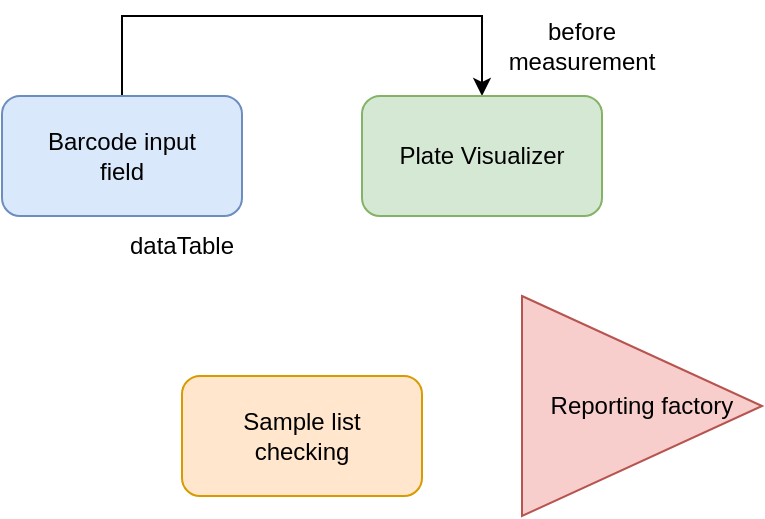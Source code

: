 <mxfile version="20.0.2" type="github">
  <diagram id="JDs1bJ9GhXOm8RnmVCW5" name="Page-1">
    <mxGraphModel dx="1347" dy="830" grid="1" gridSize="10" guides="1" tooltips="1" connect="1" arrows="1" fold="1" page="1" pageScale="1" pageWidth="850" pageHeight="1100" math="0" shadow="0">
      <root>
        <mxCell id="0" />
        <mxCell id="1" parent="0" />
        <mxCell id="GcFN4PA_d2RixsND-hBG-5" style="edgeStyle=orthogonalEdgeStyle;rounded=0;orthogonalLoop=1;jettySize=auto;html=1;exitX=0.5;exitY=0;exitDx=0;exitDy=0;entryX=0.5;entryY=0;entryDx=0;entryDy=0;" edge="1" parent="1" source="GcFN4PA_d2RixsND-hBG-1" target="GcFN4PA_d2RixsND-hBG-2">
          <mxGeometry relative="1" as="geometry">
            <Array as="points">
              <mxPoint x="160" y="120" />
              <mxPoint x="340" y="120" />
            </Array>
          </mxGeometry>
        </mxCell>
        <mxCell id="GcFN4PA_d2RixsND-hBG-1" value="&lt;div&gt;Barcode input&lt;/div&gt;&lt;div&gt;field&lt;/div&gt;" style="rounded=1;whiteSpace=wrap;html=1;fillColor=#dae8fc;strokeColor=#6c8ebf;" vertex="1" parent="1">
          <mxGeometry x="100" y="160" width="120" height="60" as="geometry" />
        </mxCell>
        <mxCell id="GcFN4PA_d2RixsND-hBG-2" value="&lt;div&gt;Plate Visualizer&lt;br&gt;&lt;/div&gt;" style="rounded=1;whiteSpace=wrap;html=1;fillColor=#d5e8d4;strokeColor=#82b366;" vertex="1" parent="1">
          <mxGeometry x="280" y="160" width="120" height="60" as="geometry" />
        </mxCell>
        <mxCell id="GcFN4PA_d2RixsND-hBG-3" value="dataTable" style="text;html=1;strokeColor=none;fillColor=none;align=center;verticalAlign=middle;whiteSpace=wrap;rounded=0;" vertex="1" parent="1">
          <mxGeometry x="160" y="220" width="60" height="30" as="geometry" />
        </mxCell>
        <mxCell id="GcFN4PA_d2RixsND-hBG-8" value="&lt;div&gt;Sample list&lt;/div&gt;&lt;div&gt;checking&lt;br&gt;&lt;/div&gt;" style="rounded=1;whiteSpace=wrap;html=1;fillColor=#ffe6cc;strokeColor=#d79b00;" vertex="1" parent="1">
          <mxGeometry x="190" y="300" width="120" height="60" as="geometry" />
        </mxCell>
        <mxCell id="GcFN4PA_d2RixsND-hBG-9" value="&lt;div&gt;Reporting factory&lt;/div&gt;" style="triangle;whiteSpace=wrap;html=1;fillColor=#f8cecc;strokeColor=#b85450;" vertex="1" parent="1">
          <mxGeometry x="360" y="260" width="120" height="110" as="geometry" />
        </mxCell>
        <mxCell id="GcFN4PA_d2RixsND-hBG-10" value="before measurement" style="text;html=1;strokeColor=none;fillColor=none;align=center;verticalAlign=middle;whiteSpace=wrap;rounded=0;" vertex="1" parent="1">
          <mxGeometry x="360" y="120" width="60" height="30" as="geometry" />
        </mxCell>
      </root>
    </mxGraphModel>
  </diagram>
</mxfile>
